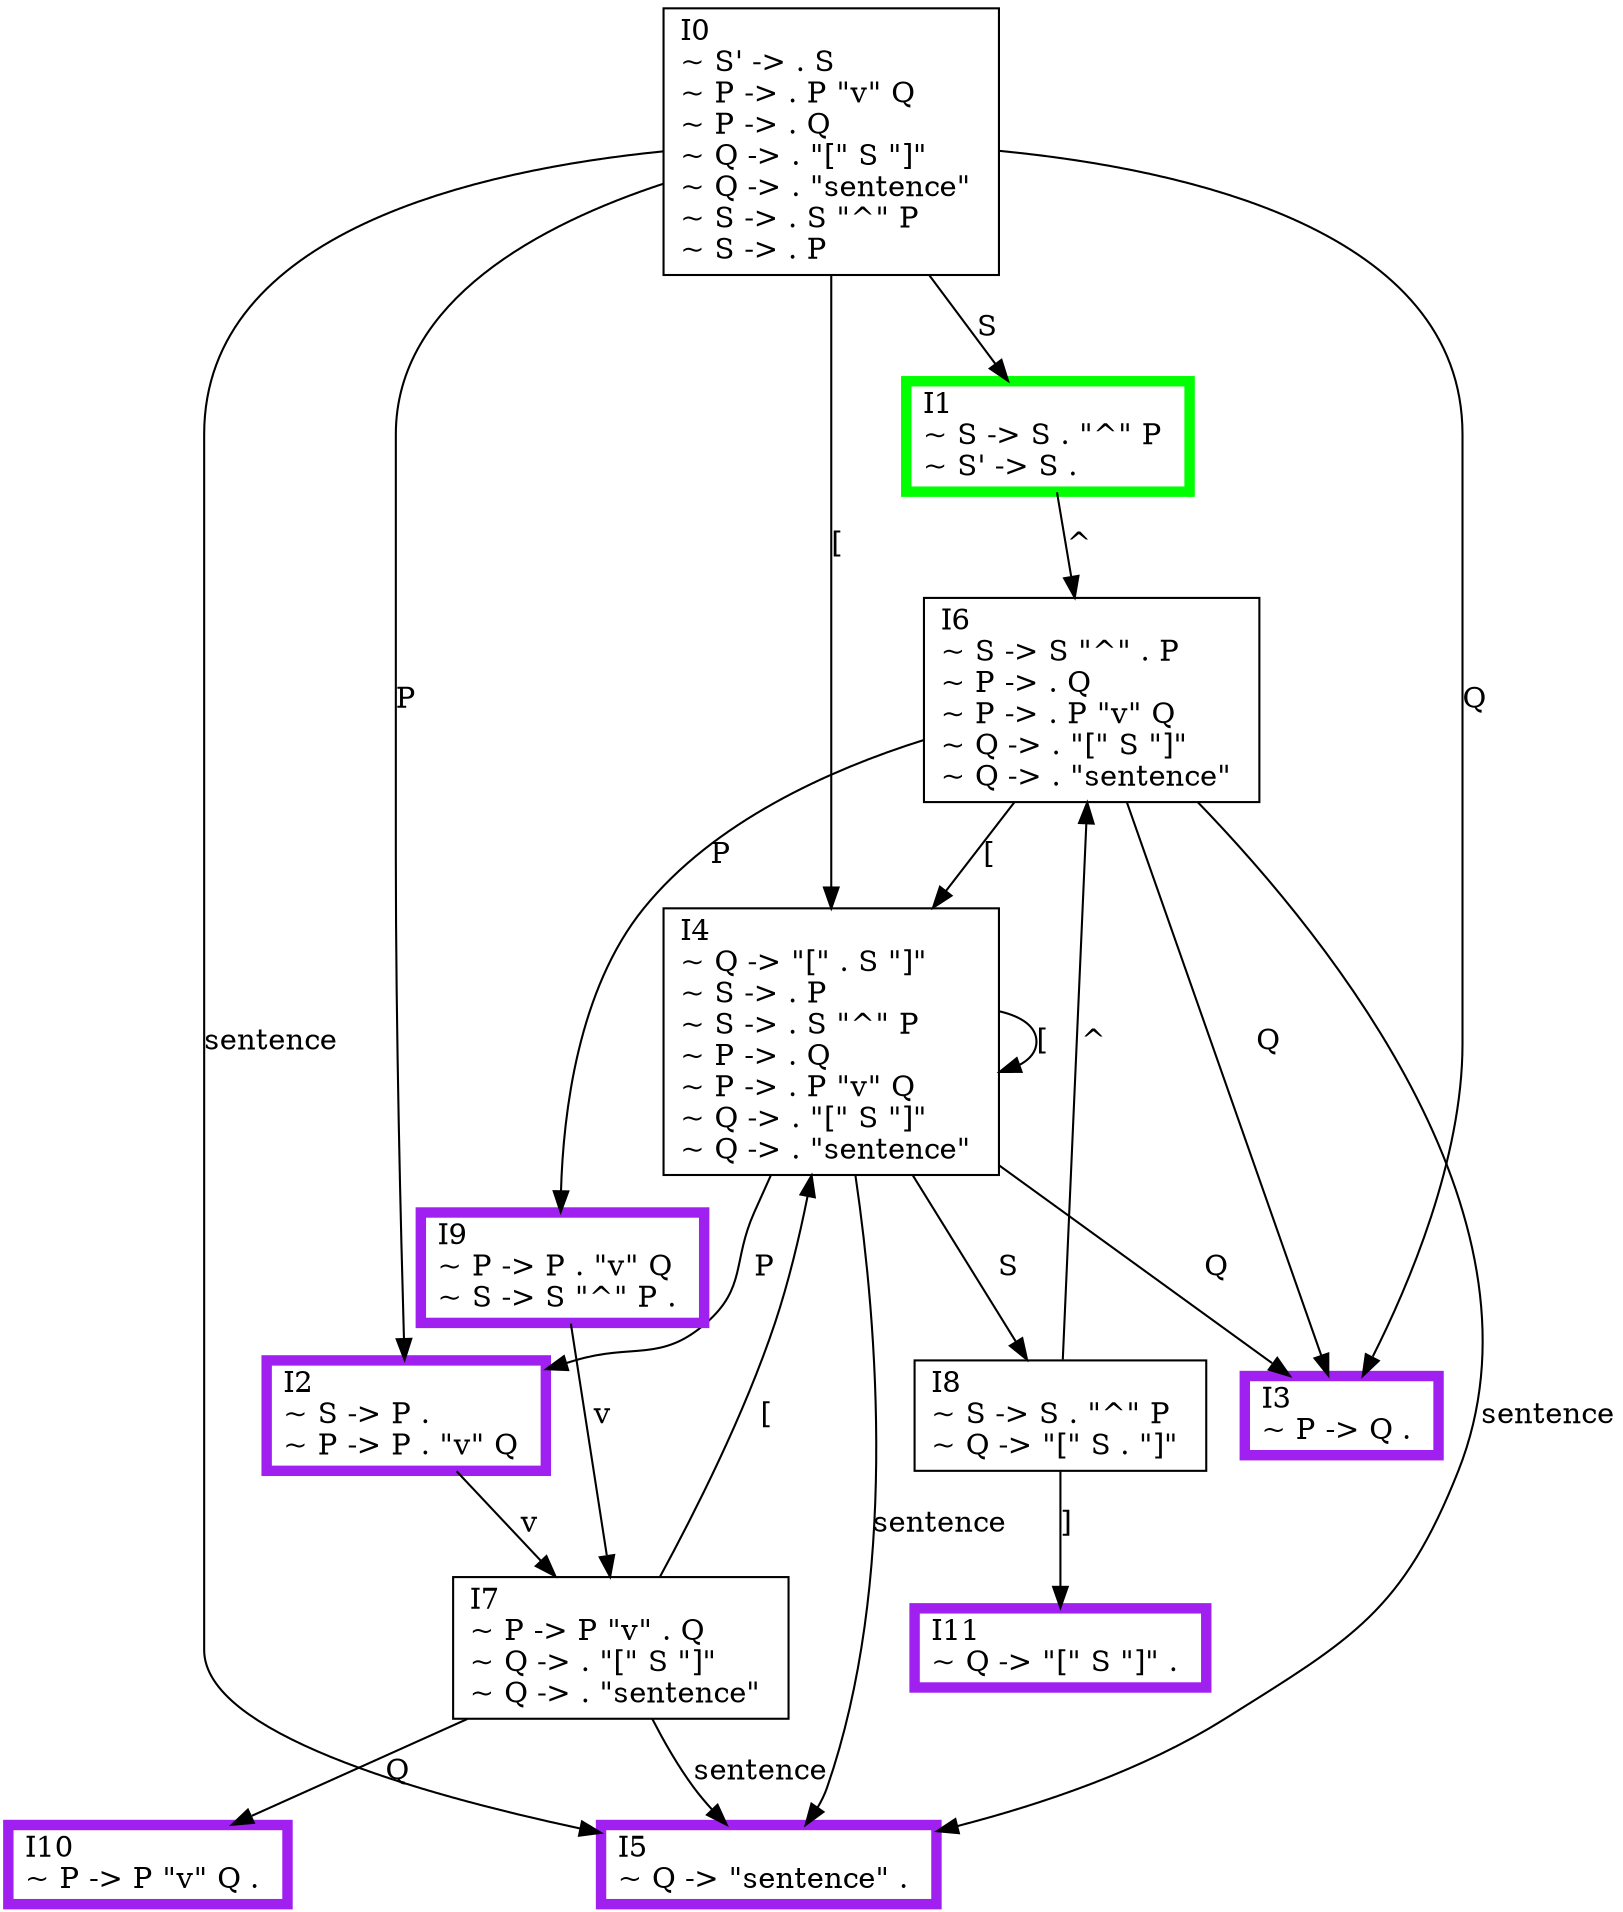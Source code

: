digraph {
    0 [ label = "I1\l~ S -> S . \"^\" P \l~ S' -> S . \l" shape=box, color=green, penwidth=5]
    1 [ label = "I4\l~ Q -> \"[\" . S \"]\" \l~ S -> . P \l~ S -> . S \"^\" P \l~ P -> . Q \l~ P -> . P \"v\" Q \l~ Q -> . \"[\" S \"]\" \l~ Q -> . \"sentence\" \l" shape=box]
    2 [ label = "I2\l~ S -> P . \l~ P -> P . \"v\" Q \l" shape=box, color=purple, penwidth=5]
    3 [ label = "I7\l~ P -> P \"v\" . Q \l~ Q -> . \"[\" S \"]\" \l~ Q -> . \"sentence\" \l" shape=box]
    4 [ label = "I9\l~ P -> P . \"v\" Q \l~ S -> S \"^\" P . \l" shape=box, color=purple, penwidth=5]
    5 [ label = "I0\l~ S' -> . S \l~ P -> . P \"v\" Q \l~ P -> . Q \l~ Q -> . \"[\" S \"]\" \l~ Q -> . \"sentence\" \l~ S -> . S \"^\" P \l~ S -> . P \l" shape=box]
    6 [ label = "I8\l~ S -> S . \"^\" P \l~ Q -> \"[\" S . \"]\" \l" shape=box]
    7 [ label = "I6\l~ S -> S \"^\" . P \l~ P -> . Q \l~ P -> . P \"v\" Q \l~ Q -> . \"[\" S \"]\" \l~ Q -> . \"sentence\" \l" shape=box]
    8 [ label = "I5\l~ Q -> \"sentence\" . \l" shape=box, color=purple, penwidth=5]
    9 [ label = "I3\l~ P -> Q . \l" shape=box, color=purple, penwidth=5]
    10 [ label = "I10\l~ P -> P \"v\" Q . \l" shape=box, color=purple, penwidth=5]
    11 [ label = "I11\l~ Q -> \"[\" S \"]\" . \l" shape=box, color=purple, penwidth=5]
    0 -> 7 [ label = "^" ]
    1 -> 1 [ label = "[" ]
    1 -> 8 [ label = "sentence" ]
    1 -> 6 [ label = "S" ]
    1 -> 2 [ label = "P" ]
    1 -> 9 [ label = "Q" ]
    2 -> 3 [ label = "v" ]
    3 -> 1 [ label = "[" ]
    3 -> 8 [ label = "sentence" ]
    3 -> 10 [ label = "Q" ]
    4 -> 3 [ label = "v" ]
    5 -> 9 [ label = "Q" ]
    5 -> 8 [ label = "sentence" ]
    5 -> 1 [ label = "[" ]
    5 -> 2 [ label = "P" ]
    5 -> 0 [ label = "S" ]
    6 -> 7 [ label = "^" ]
    6 -> 11 [ label = "]" ]
    7 -> 9 [ label = "Q" ]
    7 -> 1 [ label = "[" ]
    7 -> 8 [ label = "sentence" ]
    7 -> 4 [ label = "P" ]
}
